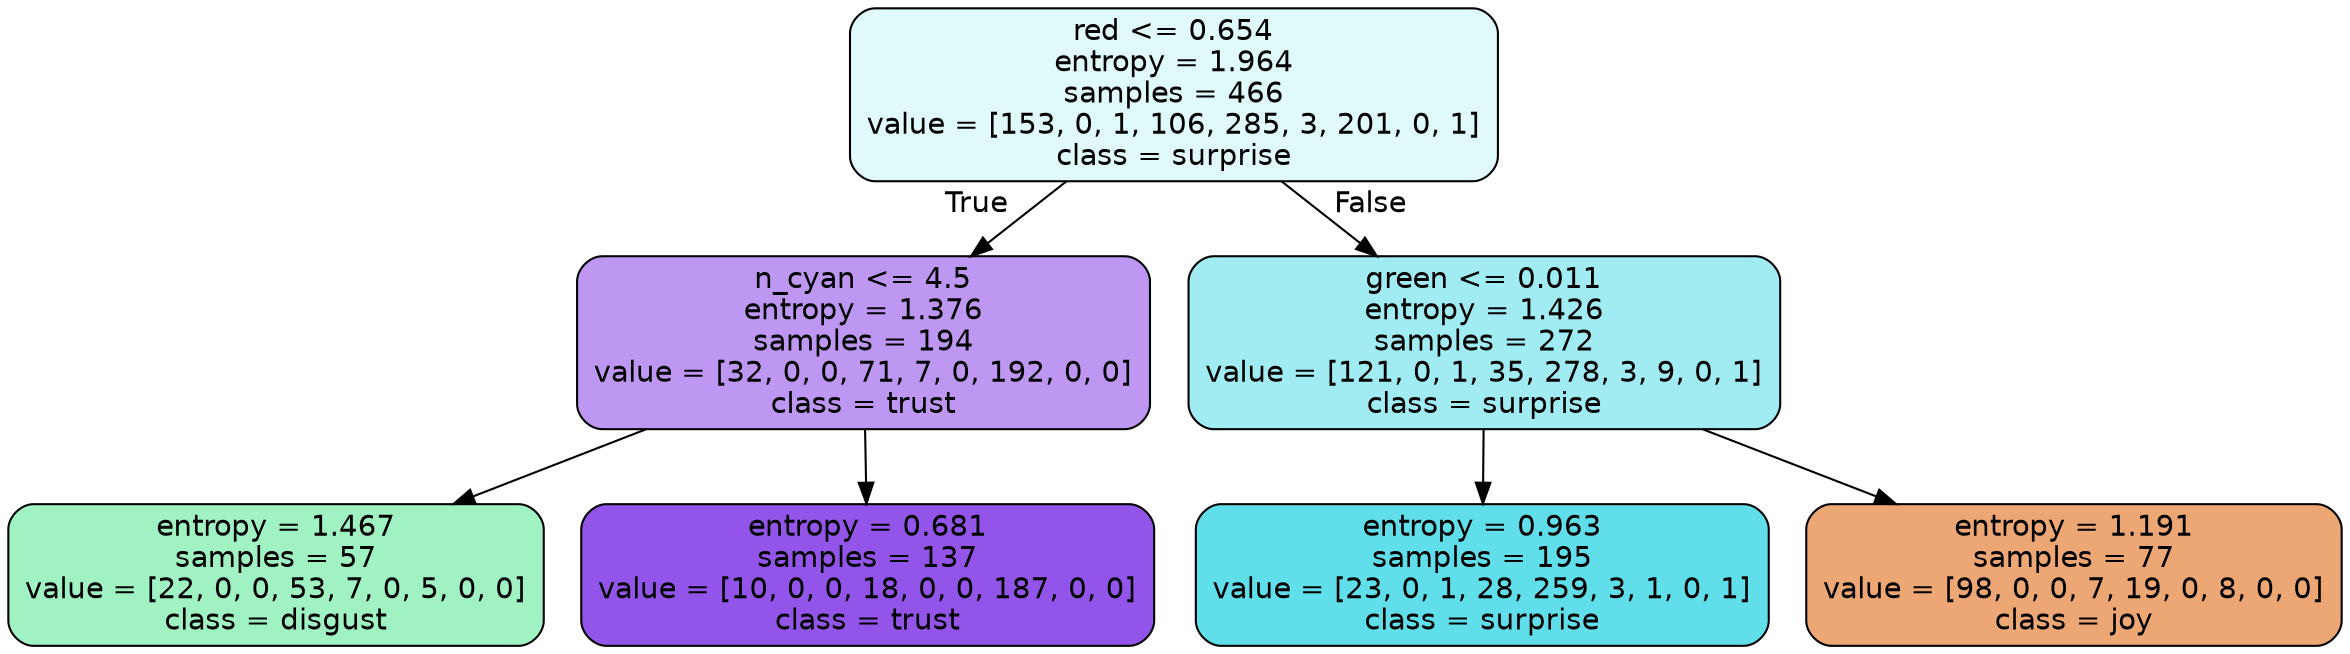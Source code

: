 digraph Tree {
node [shape=box, style="filled, rounded", color="black", fontname=helvetica] ;
edge [fontname=helvetica] ;
0 [label="red <= 0.654\nentropy = 1.964\nsamples = 466\nvalue = [153, 0, 1, 106, 285, 3, 201, 0, 1]\nclass = surprise", fillcolor="#39d7e527"] ;
1 [label="n_cyan <= 4.5\nentropy = 1.376\nsamples = 194\nvalue = [32, 0, 0, 71, 7, 0, 192, 0, 0]\nclass = trust", fillcolor="#8139e586"] ;
0 -> 1 [labeldistance=2.5, labelangle=45, headlabel="True"] ;
2 [label="entropy = 1.467\nsamples = 57\nvalue = [22, 0, 0, 53, 7, 0, 5, 0, 0]\nclass = disgust", fillcolor="#39e5817a"] ;
1 -> 2 ;
3 [label="entropy = 0.681\nsamples = 137\nvalue = [10, 0, 0, 18, 0, 0, 187, 0, 0]\nclass = trust", fillcolor="#8139e5db"] ;
1 -> 3 ;
4 [label="green <= 0.011\nentropy = 1.426\nsamples = 272\nvalue = [121, 0, 1, 35, 278, 3, 9, 0, 1]\nclass = surprise", fillcolor="#39d7e57a"] ;
0 -> 4 [labeldistance=2.5, labelangle=-45, headlabel="False"] ;
5 [label="entropy = 0.963\nsamples = 195\nvalue = [23, 0, 1, 28, 259, 3, 1, 0, 1]\nclass = surprise", fillcolor="#39d7e5cd"] ;
4 -> 5 ;
6 [label="entropy = 1.191\nsamples = 77\nvalue = [98, 0, 0, 7, 19, 0, 8, 0, 0]\nclass = joy", fillcolor="#e58139b2"] ;
4 -> 6 ;
}